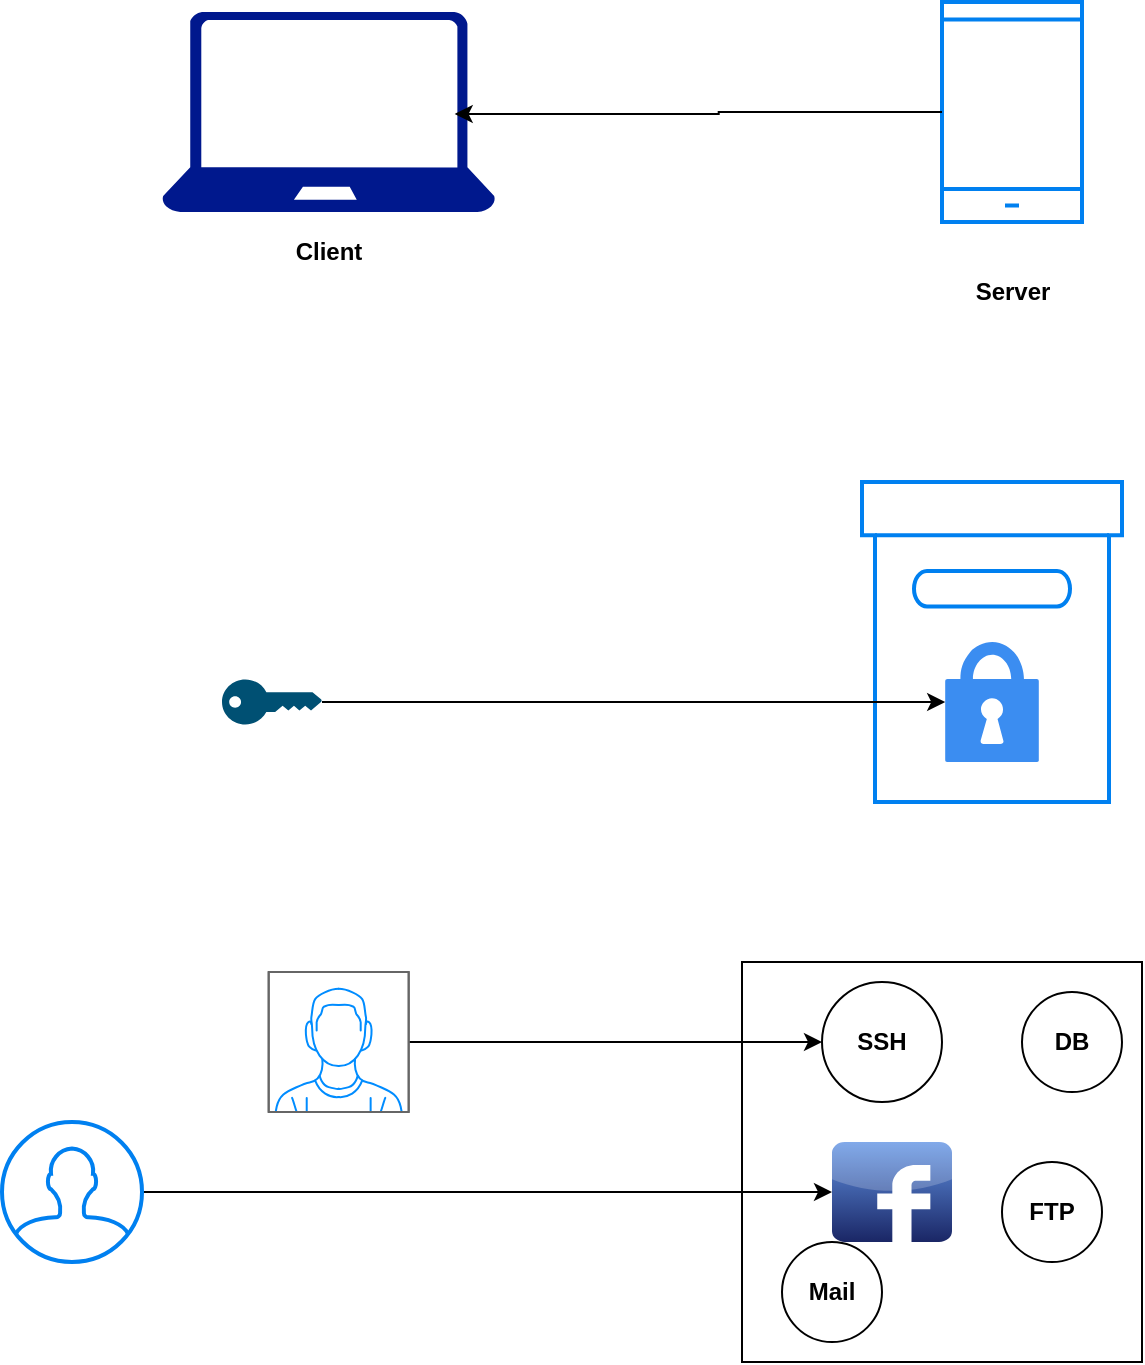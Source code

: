 <mxfile version="25.0.3">
  <diagram name="Page-1" id="ryrilysIZYAmCzkLsP5j">
    <mxGraphModel dx="1259" dy="686" grid="1" gridSize="10" guides="1" tooltips="1" connect="1" arrows="1" fold="1" page="1" pageScale="1" pageWidth="850" pageHeight="1100" math="0" shadow="0">
      <root>
        <mxCell id="0" />
        <mxCell id="1" parent="0" />
        <mxCell id="73XgOkGAvO3gkQtrD0CN-1" value="" style="sketch=0;aspect=fixed;pointerEvents=1;shadow=0;dashed=0;html=1;strokeColor=none;labelPosition=center;verticalLabelPosition=bottom;verticalAlign=top;align=center;fillColor=#00188D;shape=mxgraph.azure.laptop" vertex="1" parent="1">
          <mxGeometry x="140" y="145" width="166.67" height="100" as="geometry" />
        </mxCell>
        <mxCell id="73XgOkGAvO3gkQtrD0CN-2" value="" style="html=1;verticalLabelPosition=bottom;align=center;labelBackgroundColor=#ffffff;verticalAlign=top;strokeWidth=2;strokeColor=#0080F0;shadow=0;dashed=0;shape=mxgraph.ios7.icons.smartphone;" vertex="1" parent="1">
          <mxGeometry x="530" y="140" width="70" height="110" as="geometry" />
        </mxCell>
        <mxCell id="73XgOkGAvO3gkQtrD0CN-3" style="edgeStyle=orthogonalEdgeStyle;rounded=0;orthogonalLoop=1;jettySize=auto;html=1;entryX=0.878;entryY=0.51;entryDx=0;entryDy=0;entryPerimeter=0;" edge="1" parent="1" source="73XgOkGAvO3gkQtrD0CN-2" target="73XgOkGAvO3gkQtrD0CN-1">
          <mxGeometry relative="1" as="geometry" />
        </mxCell>
        <mxCell id="73XgOkGAvO3gkQtrD0CN-4" value="&lt;b&gt;Server&lt;/b&gt;" style="text;html=1;align=center;verticalAlign=middle;resizable=0;points=[];autosize=1;strokeColor=none;fillColor=none;" vertex="1" parent="1">
          <mxGeometry x="535" y="270" width="60" height="30" as="geometry" />
        </mxCell>
        <mxCell id="73XgOkGAvO3gkQtrD0CN-5" value="&lt;b&gt;Client&lt;/b&gt;" style="text;html=1;align=center;verticalAlign=middle;resizable=0;points=[];autosize=1;strokeColor=none;fillColor=none;" vertex="1" parent="1">
          <mxGeometry x="193.34" y="250" width="60" height="30" as="geometry" />
        </mxCell>
        <mxCell id="73XgOkGAvO3gkQtrD0CN-6" value="" style="html=1;verticalLabelPosition=bottom;align=center;labelBackgroundColor=#ffffff;verticalAlign=top;strokeWidth=2;strokeColor=#0080F0;shadow=0;dashed=0;shape=mxgraph.ios7.icons.box;" vertex="1" parent="1">
          <mxGeometry x="490" y="380" width="130" height="160" as="geometry" />
        </mxCell>
        <mxCell id="73XgOkGAvO3gkQtrD0CN-7" value="" style="sketch=0;html=1;aspect=fixed;strokeColor=none;shadow=0;fillColor=#3B8DF1;verticalAlign=top;labelPosition=center;verticalLabelPosition=bottom;shape=mxgraph.gcp2.lock" vertex="1" parent="1">
          <mxGeometry x="531.6" y="460" width="46.8" height="60" as="geometry" />
        </mxCell>
        <mxCell id="73XgOkGAvO3gkQtrD0CN-9" style="edgeStyle=orthogonalEdgeStyle;rounded=0;orthogonalLoop=1;jettySize=auto;html=1;" edge="1" parent="1" source="73XgOkGAvO3gkQtrD0CN-8" target="73XgOkGAvO3gkQtrD0CN-7">
          <mxGeometry relative="1" as="geometry" />
        </mxCell>
        <mxCell id="73XgOkGAvO3gkQtrD0CN-8" value="" style="points=[[0,0.5,0],[0.24,0,0],[0.5,0.28,0],[0.995,0.475,0],[0.5,0.72,0],[0.24,1,0]];verticalLabelPosition=bottom;sketch=0;html=1;verticalAlign=top;aspect=fixed;align=center;pointerEvents=1;shape=mxgraph.cisco19.key;fillColor=#005073;strokeColor=none;" vertex="1" parent="1">
          <mxGeometry x="170" y="478.75" width="50" height="22.5" as="geometry" />
        </mxCell>
        <mxCell id="73XgOkGAvO3gkQtrD0CN-10" value="" style="whiteSpace=wrap;html=1;aspect=fixed;" vertex="1" parent="1">
          <mxGeometry x="430" y="620" width="200" height="200" as="geometry" />
        </mxCell>
        <mxCell id="73XgOkGAvO3gkQtrD0CN-11" value="" style="dashed=0;outlineConnect=0;html=1;align=center;labelPosition=center;verticalLabelPosition=bottom;verticalAlign=top;shape=mxgraph.webicons.facebook;fillColor=#6294E4;gradientColor=#1A2665" vertex="1" parent="1">
          <mxGeometry x="475" y="710" width="60" height="50" as="geometry" />
        </mxCell>
        <mxCell id="73XgOkGAvO3gkQtrD0CN-13" style="edgeStyle=orthogonalEdgeStyle;rounded=0;orthogonalLoop=1;jettySize=auto;html=1;" edge="1" parent="1" source="73XgOkGAvO3gkQtrD0CN-12" target="73XgOkGAvO3gkQtrD0CN-11">
          <mxGeometry relative="1" as="geometry" />
        </mxCell>
        <mxCell id="73XgOkGAvO3gkQtrD0CN-12" value="" style="html=1;verticalLabelPosition=bottom;align=center;labelBackgroundColor=#ffffff;verticalAlign=top;strokeWidth=2;strokeColor=#0080F0;shadow=0;dashed=0;shape=mxgraph.ios7.icons.user;" vertex="1" parent="1">
          <mxGeometry x="60" y="700" width="70" height="70" as="geometry" />
        </mxCell>
        <mxCell id="73XgOkGAvO3gkQtrD0CN-17" style="edgeStyle=orthogonalEdgeStyle;rounded=0;orthogonalLoop=1;jettySize=auto;html=1;" edge="1" parent="1" source="73XgOkGAvO3gkQtrD0CN-15" target="73XgOkGAvO3gkQtrD0CN-16">
          <mxGeometry relative="1" as="geometry" />
        </mxCell>
        <mxCell id="73XgOkGAvO3gkQtrD0CN-15" value="" style="verticalLabelPosition=bottom;shadow=0;dashed=0;align=center;html=1;verticalAlign=top;strokeWidth=1;shape=mxgraph.mockup.containers.userMale;strokeColor=#666666;strokeColor2=#008cff;" vertex="1" parent="1">
          <mxGeometry x="193.34" y="625" width="70" height="70" as="geometry" />
        </mxCell>
        <mxCell id="73XgOkGAvO3gkQtrD0CN-16" value="&lt;b&gt;SSH&lt;/b&gt;" style="ellipse;whiteSpace=wrap;html=1;aspect=fixed;" vertex="1" parent="1">
          <mxGeometry x="470" y="630" width="60" height="60" as="geometry" />
        </mxCell>
        <mxCell id="73XgOkGAvO3gkQtrD0CN-18" value="&lt;b&gt;Mail&lt;/b&gt;" style="ellipse;whiteSpace=wrap;html=1;aspect=fixed;" vertex="1" parent="1">
          <mxGeometry x="450" y="760" width="50" height="50" as="geometry" />
        </mxCell>
        <mxCell id="73XgOkGAvO3gkQtrD0CN-19" value="&lt;b&gt;DB&lt;/b&gt;" style="ellipse;whiteSpace=wrap;html=1;aspect=fixed;" vertex="1" parent="1">
          <mxGeometry x="570" y="635" width="50" height="50" as="geometry" />
        </mxCell>
        <mxCell id="73XgOkGAvO3gkQtrD0CN-20" value="&lt;b&gt;FTP&lt;/b&gt;" style="ellipse;whiteSpace=wrap;html=1;aspect=fixed;" vertex="1" parent="1">
          <mxGeometry x="560" y="720" width="50" height="50" as="geometry" />
        </mxCell>
      </root>
    </mxGraphModel>
  </diagram>
</mxfile>
